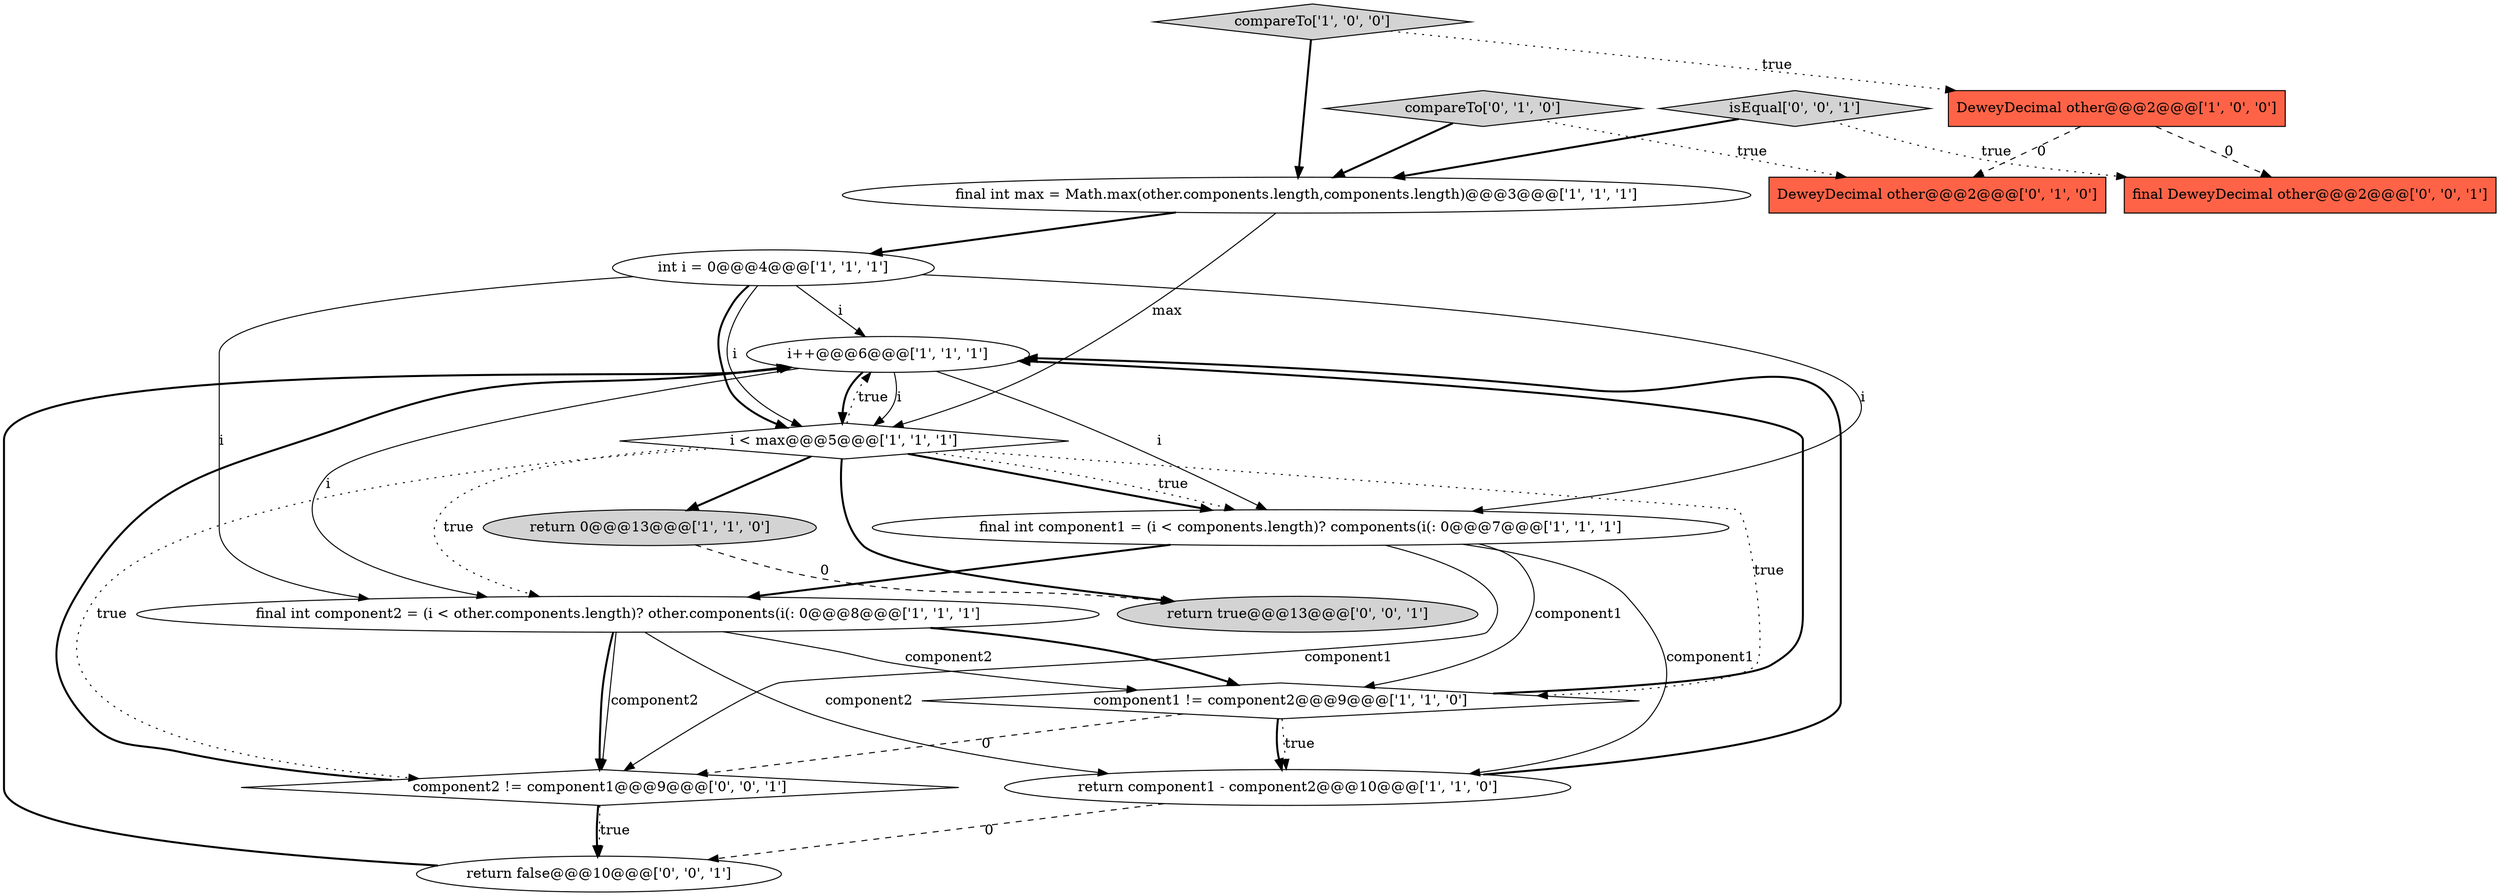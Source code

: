 digraph {
12 [style = filled, label = "DeweyDecimal other@@@2@@@['0', '1', '0']", fillcolor = tomato, shape = box image = "AAA1AAABBB2BBB"];
7 [style = filled, label = "return 0@@@13@@@['1', '1', '0']", fillcolor = lightgray, shape = ellipse image = "AAA0AAABBB1BBB"];
2 [style = filled, label = "return component1 - component2@@@10@@@['1', '1', '0']", fillcolor = white, shape = ellipse image = "AAA0AAABBB1BBB"];
5 [style = filled, label = "DeweyDecimal other@@@2@@@['1', '0', '0']", fillcolor = tomato, shape = box image = "AAA1AAABBB1BBB"];
3 [style = filled, label = "i++@@@6@@@['1', '1', '1']", fillcolor = white, shape = ellipse image = "AAA0AAABBB1BBB"];
0 [style = filled, label = "component1 != component2@@@9@@@['1', '1', '0']", fillcolor = white, shape = diamond image = "AAA0AAABBB1BBB"];
10 [style = filled, label = "int i = 0@@@4@@@['1', '1', '1']", fillcolor = white, shape = ellipse image = "AAA0AAABBB1BBB"];
11 [style = filled, label = "compareTo['0', '1', '0']", fillcolor = lightgray, shape = diamond image = "AAA0AAABBB2BBB"];
14 [style = filled, label = "isEqual['0', '0', '1']", fillcolor = lightgray, shape = diamond image = "AAA0AAABBB3BBB"];
16 [style = filled, label = "return false@@@10@@@['0', '0', '1']", fillcolor = white, shape = ellipse image = "AAA0AAABBB3BBB"];
17 [style = filled, label = "final DeweyDecimal other@@@2@@@['0', '0', '1']", fillcolor = tomato, shape = box image = "AAA0AAABBB3BBB"];
6 [style = filled, label = "final int max = Math.max(other.components.length,components.length)@@@3@@@['1', '1', '1']", fillcolor = white, shape = ellipse image = "AAA0AAABBB1BBB"];
13 [style = filled, label = "return true@@@13@@@['0', '0', '1']", fillcolor = lightgray, shape = ellipse image = "AAA0AAABBB3BBB"];
1 [style = filled, label = "final int component1 = (i < components.length)? components(i(: 0@@@7@@@['1', '1', '1']", fillcolor = white, shape = ellipse image = "AAA0AAABBB1BBB"];
8 [style = filled, label = "i < max@@@5@@@['1', '1', '1']", fillcolor = white, shape = diamond image = "AAA0AAABBB1BBB"];
4 [style = filled, label = "compareTo['1', '0', '0']", fillcolor = lightgray, shape = diamond image = "AAA0AAABBB1BBB"];
9 [style = filled, label = "final int component2 = (i < other.components.length)? other.components(i(: 0@@@8@@@['1', '1', '1']", fillcolor = white, shape = ellipse image = "AAA0AAABBB1BBB"];
15 [style = filled, label = "component2 != component1@@@9@@@['0', '0', '1']", fillcolor = white, shape = diamond image = "AAA0AAABBB3BBB"];
0->3 [style = bold, label=""];
16->3 [style = bold, label=""];
4->5 [style = dotted, label="true"];
5->12 [style = dashed, label="0"];
9->0 [style = bold, label=""];
4->6 [style = bold, label=""];
10->8 [style = solid, label="i"];
3->8 [style = solid, label="i"];
9->15 [style = solid, label="component2"];
2->3 [style = bold, label=""];
11->6 [style = bold, label=""];
0->2 [style = bold, label=""];
11->12 [style = dotted, label="true"];
8->15 [style = dotted, label="true"];
0->15 [style = dashed, label="0"];
10->1 [style = solid, label="i"];
3->1 [style = solid, label="i"];
15->16 [style = dotted, label="true"];
15->3 [style = bold, label=""];
15->16 [style = bold, label=""];
1->0 [style = solid, label="component1"];
9->0 [style = solid, label="component2"];
8->3 [style = dotted, label="true"];
1->9 [style = bold, label=""];
8->7 [style = bold, label=""];
1->15 [style = solid, label="component1"];
6->8 [style = solid, label="max"];
8->1 [style = bold, label=""];
8->1 [style = dotted, label="true"];
14->17 [style = dotted, label="true"];
3->9 [style = solid, label="i"];
5->17 [style = dashed, label="0"];
10->8 [style = bold, label=""];
9->15 [style = bold, label=""];
3->8 [style = bold, label=""];
6->10 [style = bold, label=""];
2->16 [style = dashed, label="0"];
1->2 [style = solid, label="component1"];
7->13 [style = dashed, label="0"];
10->9 [style = solid, label="i"];
9->2 [style = solid, label="component2"];
8->0 [style = dotted, label="true"];
8->9 [style = dotted, label="true"];
0->2 [style = dotted, label="true"];
10->3 [style = solid, label="i"];
14->6 [style = bold, label=""];
8->13 [style = bold, label=""];
}

